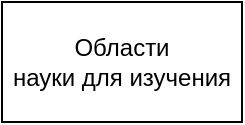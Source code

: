 <mxfile version="20.2.3" type="github">
  <diagram id="l6aqIKa7-YMKTYHHmrUL" name="Page-1">
    <mxGraphModel dx="1418" dy="792" grid="1" gridSize="10" guides="1" tooltips="1" connect="1" arrows="1" fold="1" page="1" pageScale="1" pageWidth="850" pageHeight="1100" math="0" shadow="0">
      <root>
        <mxCell id="0" />
        <mxCell id="1" parent="0" />
        <mxCell id="TVAkchOufUscBztfs9pw-1" value="Области&lt;br&gt;науки для изучения" style="rounded=0;whiteSpace=wrap;html=1;" vertex="1" parent="1">
          <mxGeometry x="370" y="340" width="120" height="60" as="geometry" />
        </mxCell>
      </root>
    </mxGraphModel>
  </diagram>
</mxfile>
